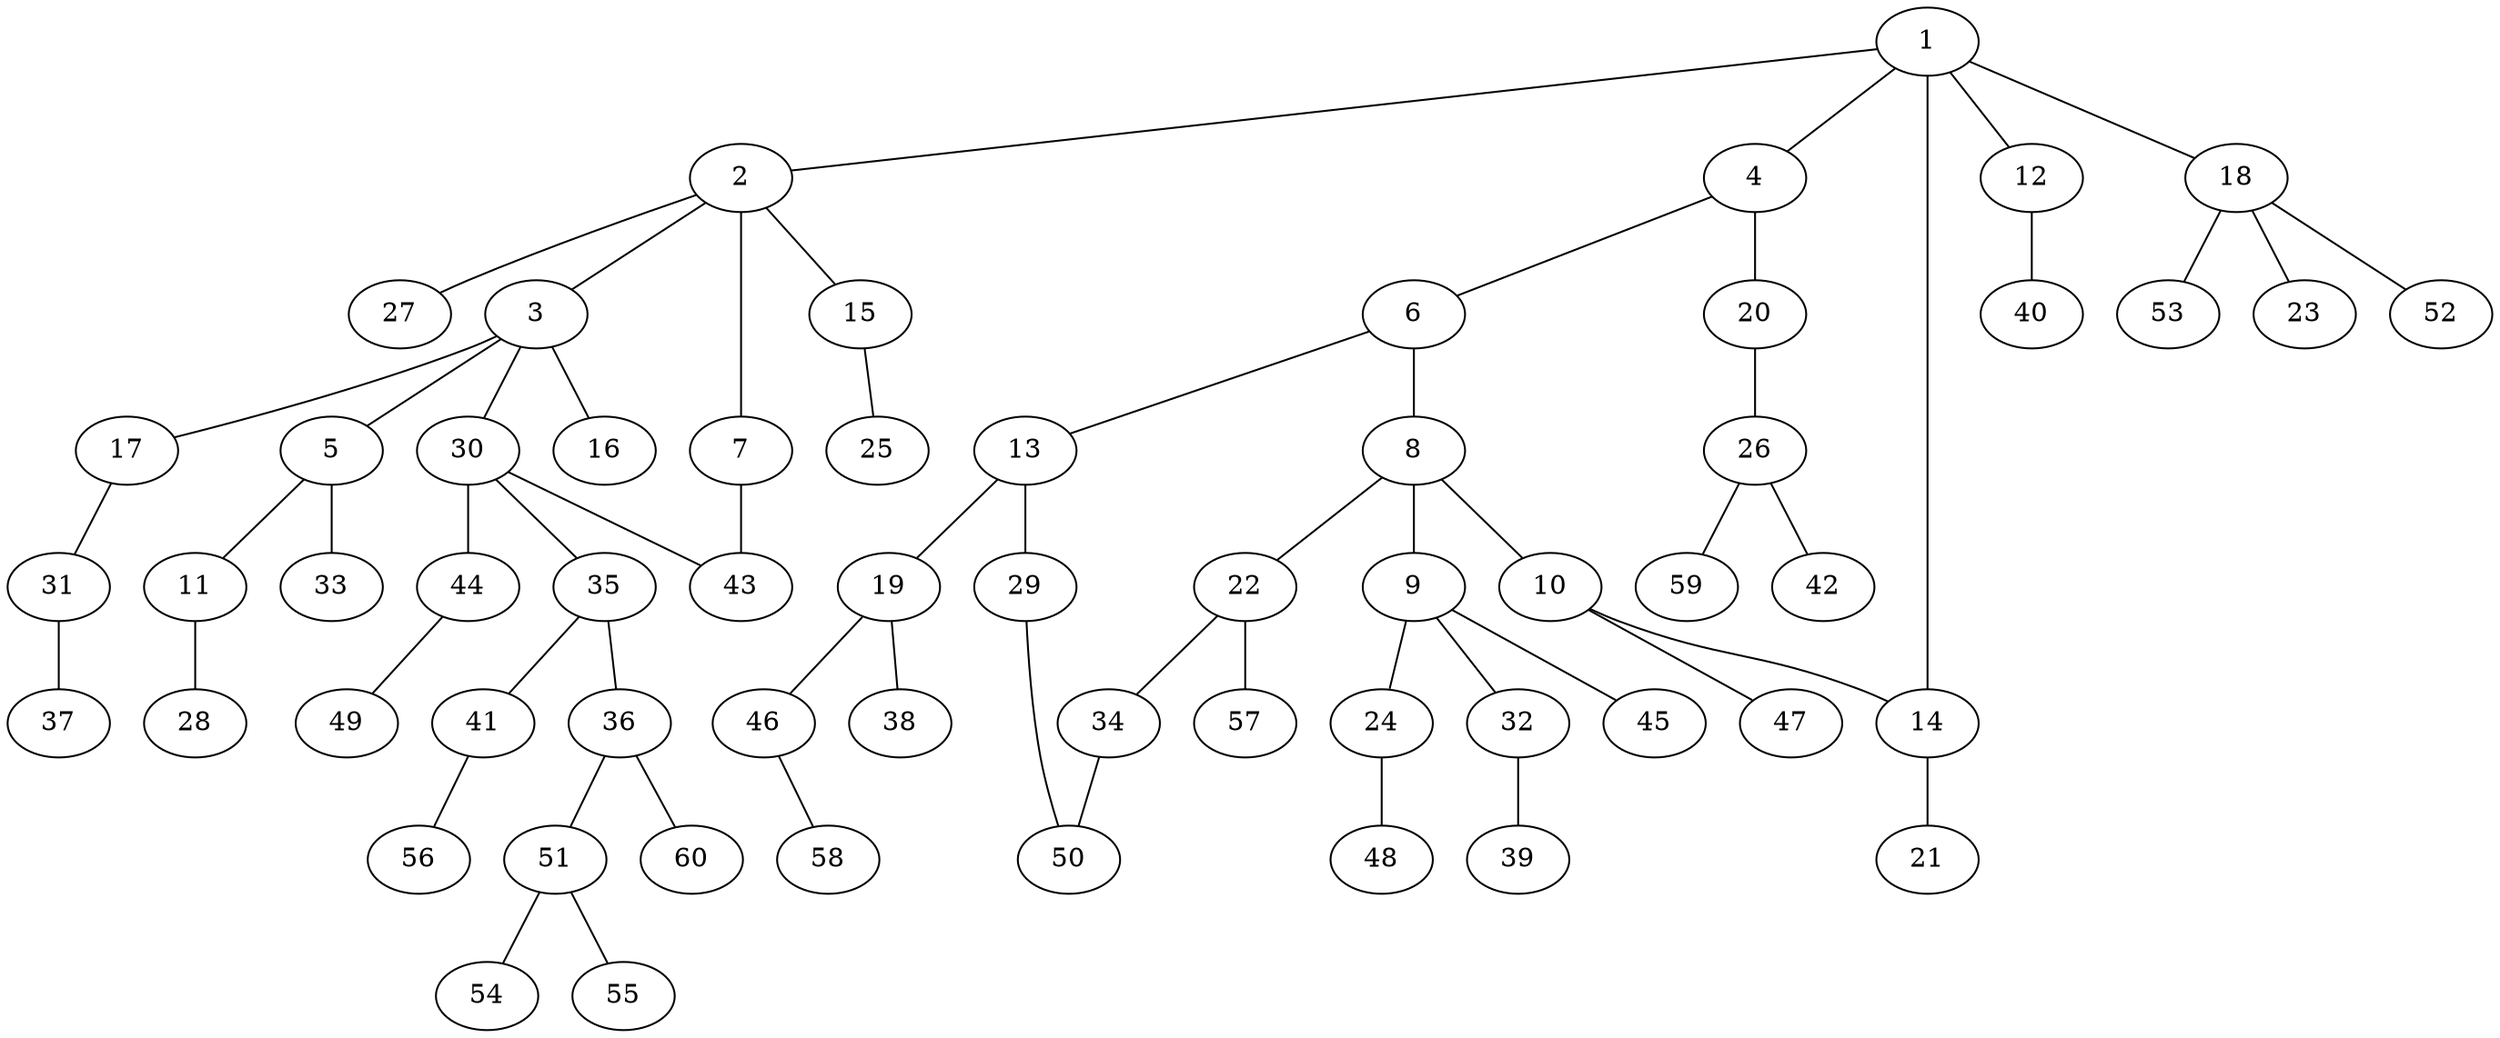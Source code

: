 graph graphname {1--2
1--4
1--12
1--14
1--18
2--3
2--7
2--15
2--27
3--5
3--16
3--17
3--30
4--6
4--20
5--11
5--33
6--8
6--13
7--43
8--9
8--10
8--22
9--24
9--32
9--45
10--14
10--47
11--28
12--40
13--19
13--29
14--21
15--25
17--31
18--23
18--52
18--53
19--38
19--46
20--26
22--34
22--57
24--48
26--42
26--59
29--50
30--35
30--43
30--44
31--37
32--39
34--50
35--36
35--41
36--51
36--60
41--56
44--49
46--58
51--54
51--55
}